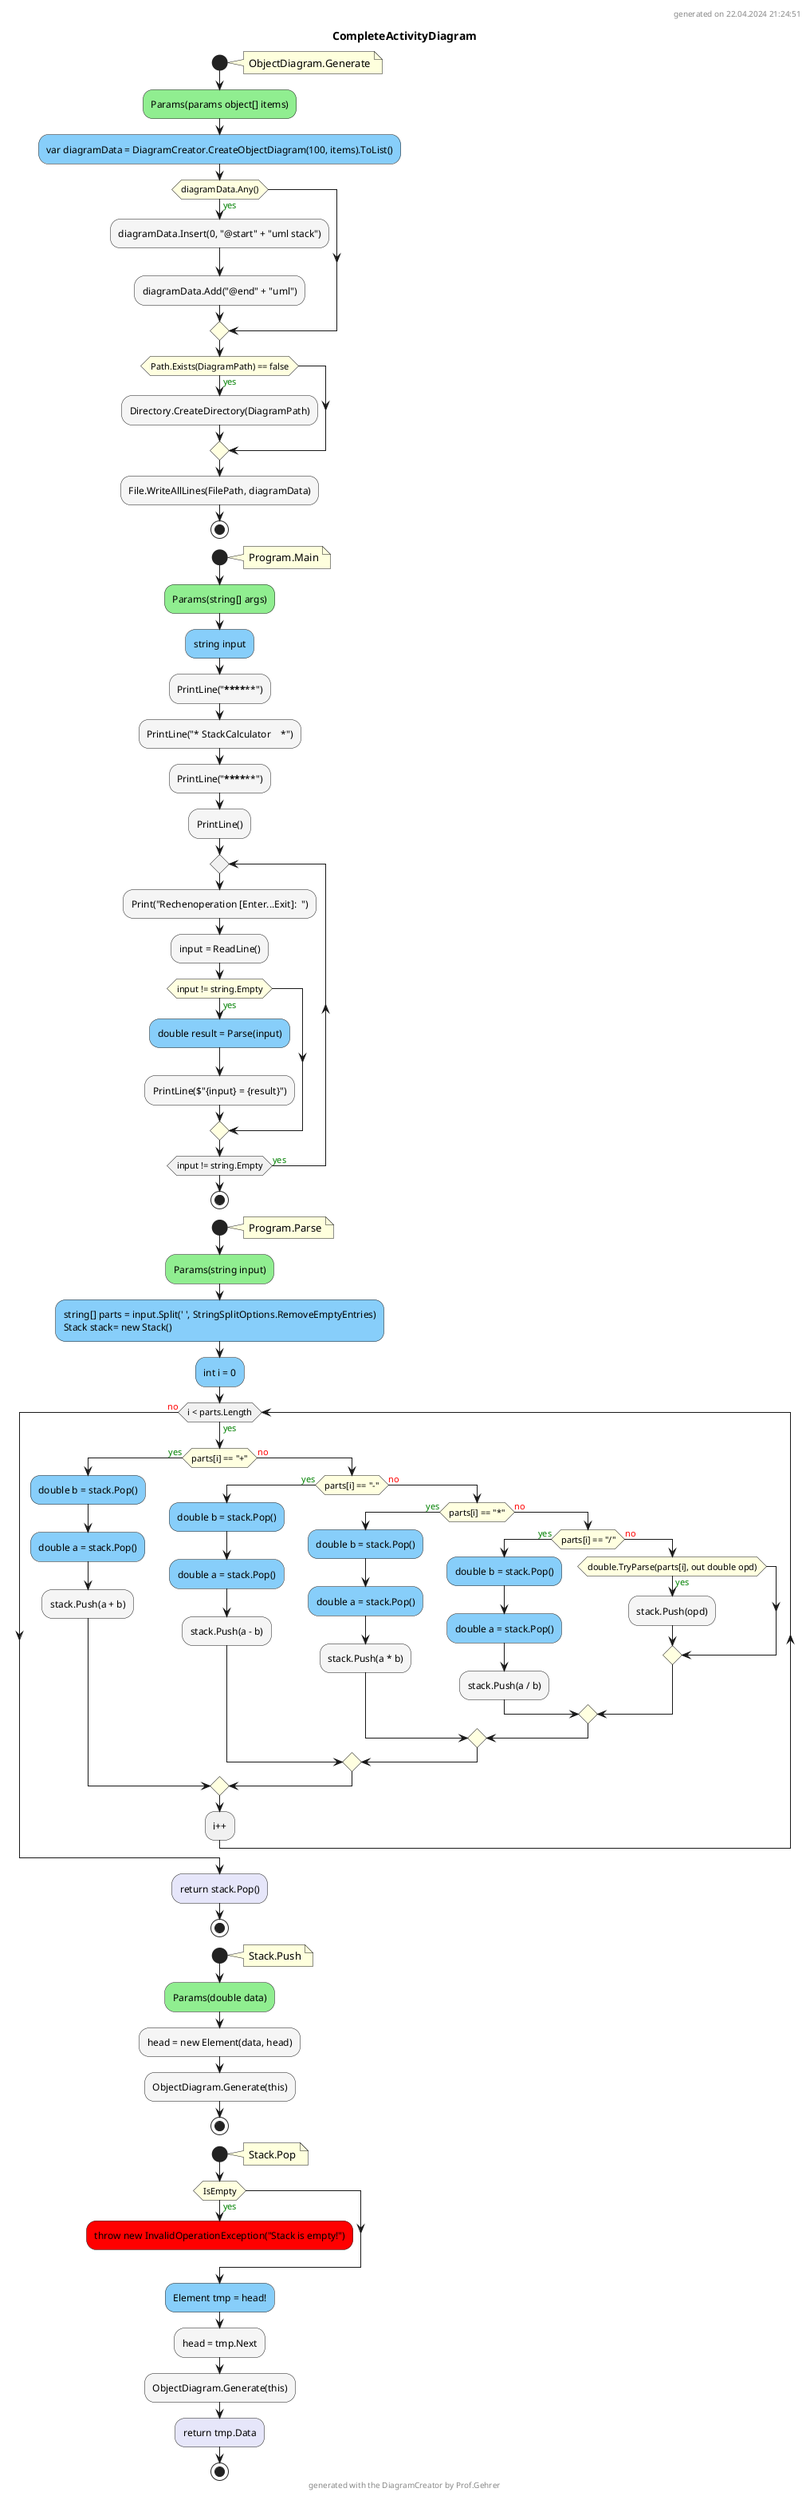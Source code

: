 @startuml CompleteActivityDiagram
header
generated on 22.04.2024 21:24:51
end header
title CompleteActivityDiagram
start
note right:  ObjectDiagram.Generate
#LightGreen:Params(params object[] items);
#LightSkyBlue:var diagramData = DiagramCreator.CreateObjectDiagram(100, items).ToList();
#LightYellow:if (diagramData.Any()) then (<color:green>yes)
        #WhiteSmoke:diagramData.Insert(0, "@start" + "uml stack");
        #WhiteSmoke:diagramData.Add("@end" + "uml");
endif
#LightYellow:if (Path.Exists(DiagramPath) == false) then (<color:green>yes)
        #WhiteSmoke:Directory.CreateDirectory(DiagramPath);
endif
#WhiteSmoke:File.WriteAllLines(FilePath, diagramData);
stop
start
note right:  Program.Main
#LightGreen:Params(string[] args);
#LightSkyBlue:string input;
#WhiteSmoke:PrintLine("**********************");
#WhiteSmoke:PrintLine("* StackCalculator    *");
#WhiteSmoke:PrintLine("**********************");
#WhiteSmoke:PrintLine();
repeat
        #WhiteSmoke:Print("Rechenoperation [Enter...Exit]:  ");
        #WhiteSmoke:input = ReadLine();
        #LightYellow:if (input != string.Empty) then (<color:green>yes)
                #LightSkyBlue:double result = Parse(input);
                #WhiteSmoke:PrintLine($"{input} = {result}");
        endif
repeat while (input != string.Empty) is (<color:green>yes)
stop
start
note right:  Program.Parse
#LightGreen:Params(string input);
#LightSkyBlue:string[] parts = input.Split(' ', StringSplitOptions.RemoveEmptyEntries)\nStack stack= new Stack();
#LightSkyBlue:int i = 0;
while (i < parts.Length) is (<color:green>yes)
        #LightYellow:if (parts[i] == "+") then (<color:green>yes)
                #LightSkyBlue:double b = stack.Pop();
                #LightSkyBlue:double a = stack.Pop();
                #WhiteSmoke:stack.Push(a + b);
            else (<color:red>no)
                #LightYellow:if (parts[i] == "-") then (<color:green>yes)
                        #LightSkyBlue:double b = stack.Pop();
                        #LightSkyBlue:double a = stack.Pop();
                        #WhiteSmoke:stack.Push(a - b);
                    else (<color:red>no)
                        #LightYellow:if (parts[i] == "*") then (<color:green>yes)
                                #LightSkyBlue:double b = stack.Pop();
                                #LightSkyBlue:double a = stack.Pop();
                                #WhiteSmoke:stack.Push(a * b);
                            else (<color:red>no)
                                #LightYellow:if (parts[i] == "/") then (<color:green>yes)
                                        #LightSkyBlue:double b = stack.Pop();
                                        #LightSkyBlue:double a = stack.Pop();
                                        #WhiteSmoke:stack.Push(a / b);
                                    else (<color:red>no)
                                        #LightYellow:if (double.TryParse(parts[i], out double opd)) then (<color:green>yes)
                                                #WhiteSmoke:stack.Push(opd);
                                        endif
                                endif
                        endif
                endif
        endif
:i++;
endwhile (<color:red>no)
#Lavender:return stack.Pop();
stop
start
note right:  Stack.Push
#LightGreen:Params(double data);
#WhiteSmoke:head = new Element(data, head);
#WhiteSmoke:ObjectDiagram.Generate(this);
stop
start
note right:  Stack.Pop
#LightYellow:if (IsEmpty) then (<color:green>yes)
        #Red:throw new InvalidOperationException("Stack is empty!");
        kill
endif
#LightSkyBlue:Element tmp = head!;
#WhiteSmoke:head = tmp.Next;
#WhiteSmoke:ObjectDiagram.Generate(this);
#Lavender:return tmp.Data;
stop
footer
generated with the DiagramCreator by Prof.Gehrer
end footer
@enduml
